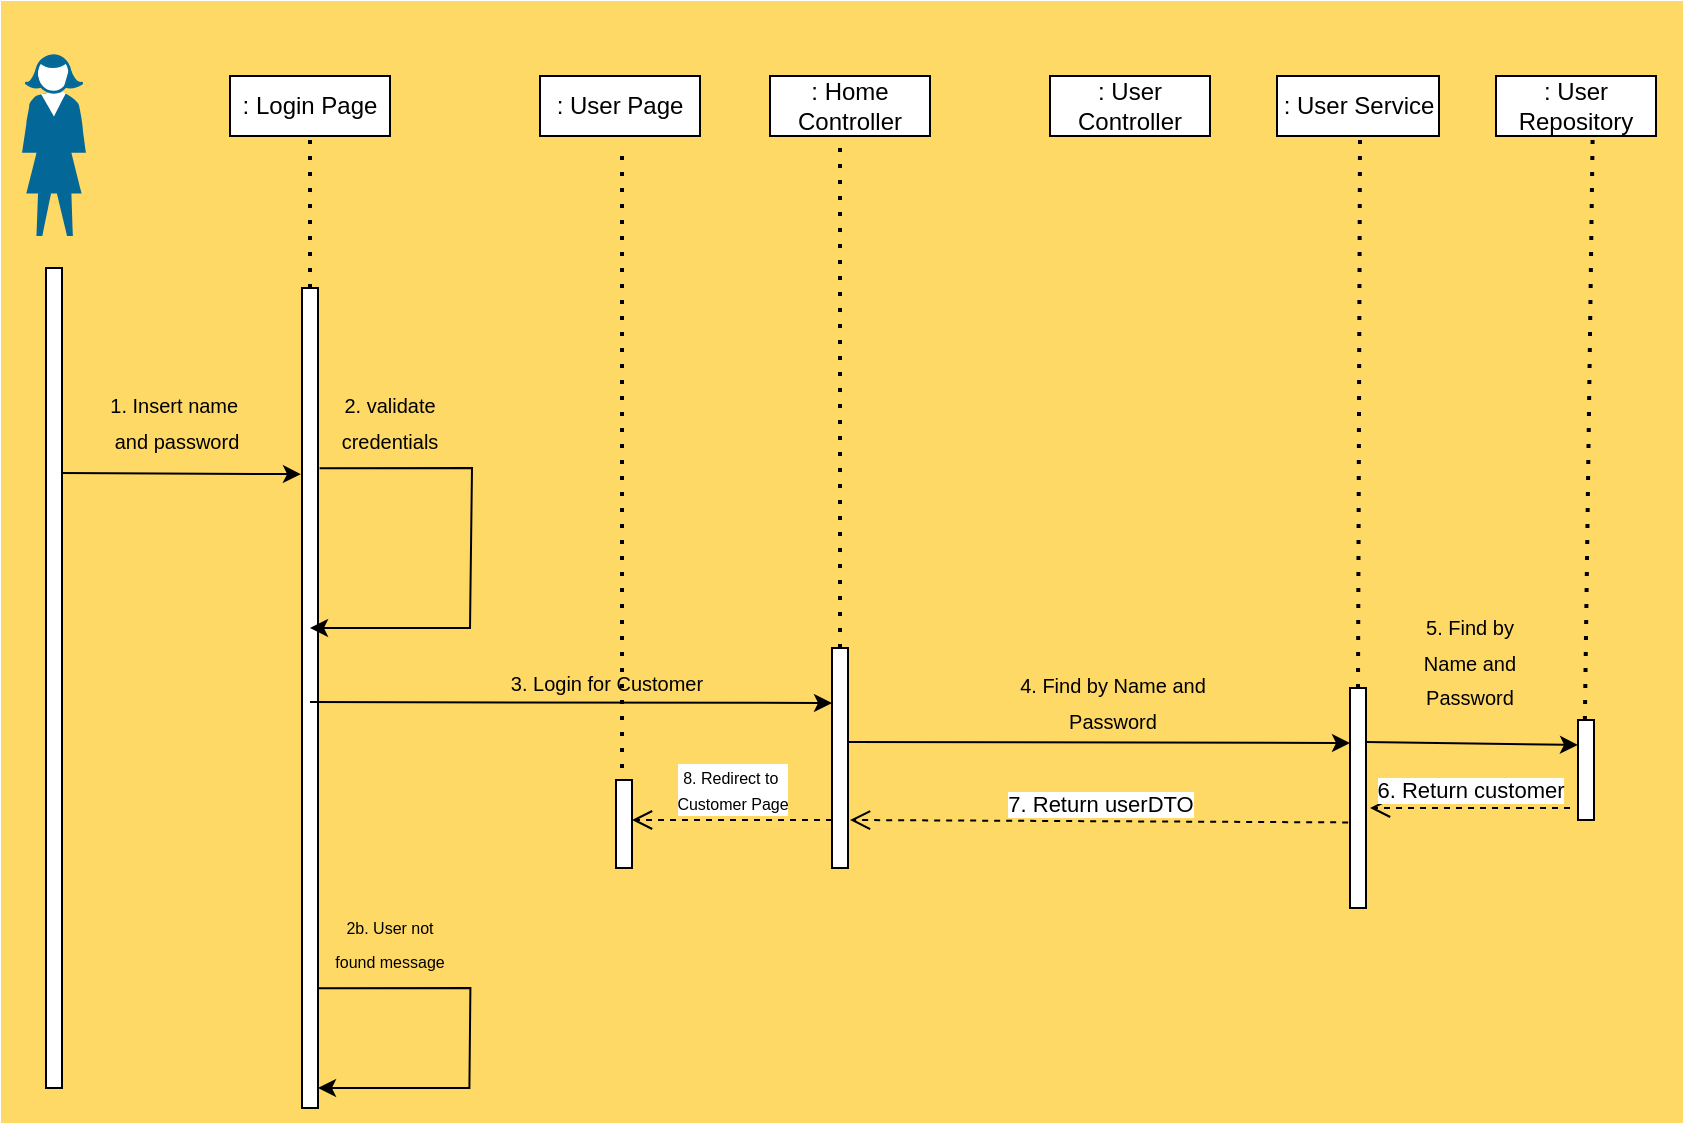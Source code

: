 <mxfile version="24.2.3" type="device">
  <diagram name="Page-1" id="KQqk75W7pA-LIl2yvc1D">
    <mxGraphModel dx="845" dy="875" grid="1" gridSize="10" guides="1" tooltips="1" connect="1" arrows="1" fold="1" page="1" pageScale="1" pageWidth="850" pageHeight="1100" math="0" shadow="0">
      <root>
        <mxCell id="0" />
        <mxCell id="1" parent="0" />
        <mxCell id="6t6smistTpRVmtN8XnId-60" value="" style="rounded=0;whiteSpace=wrap;html=1;fillColor=#FFD966;strokeColor=#FFD966;" vertex="1" parent="1">
          <mxGeometry y="120" width="840" height="560" as="geometry" />
        </mxCell>
        <mxCell id="6t6smistTpRVmtN8XnId-61" value="" style="shape=mxgraph.cisco.people.standing_woman;html=1;pointerEvents=1;dashed=0;fillColor=#036897;strokeColor=#ffffff;strokeWidth=2;verticalLabelPosition=bottom;verticalAlign=top;align=center;outlineConnect=0;" vertex="1" parent="1">
          <mxGeometry x="10" y="147" width="32" height="90" as="geometry" />
        </mxCell>
        <mxCell id="6t6smistTpRVmtN8XnId-62" value=": Login Page" style="rounded=0;whiteSpace=wrap;html=1;" vertex="1" parent="1">
          <mxGeometry x="114" y="157" width="80" height="30" as="geometry" />
        </mxCell>
        <mxCell id="6t6smistTpRVmtN8XnId-63" value=": User Page" style="rounded=0;whiteSpace=wrap;html=1;" vertex="1" parent="1">
          <mxGeometry x="269" y="157" width="80" height="30" as="geometry" />
        </mxCell>
        <mxCell id="6t6smistTpRVmtN8XnId-64" value=": Home Controller" style="rounded=0;whiteSpace=wrap;html=1;" vertex="1" parent="1">
          <mxGeometry x="384" y="157" width="80" height="30" as="geometry" />
        </mxCell>
        <mxCell id="6t6smistTpRVmtN8XnId-65" value=": User Service" style="rounded=0;whiteSpace=wrap;html=1;" vertex="1" parent="1">
          <mxGeometry x="637.5" y="157" width="81" height="30" as="geometry" />
        </mxCell>
        <mxCell id="6t6smistTpRVmtN8XnId-66" value=": User Repository" style="rounded=0;whiteSpace=wrap;html=1;" vertex="1" parent="1">
          <mxGeometry x="747" y="157" width="80" height="30" as="geometry" />
        </mxCell>
        <mxCell id="6t6smistTpRVmtN8XnId-67" value="" style="rounded=0;whiteSpace=wrap;html=1;" vertex="1" parent="1">
          <mxGeometry x="22" y="253" width="8" height="410" as="geometry" />
        </mxCell>
        <mxCell id="6t6smistTpRVmtN8XnId-68" value="" style="rounded=0;whiteSpace=wrap;html=1;" vertex="1" parent="1">
          <mxGeometry x="150" y="263" width="8" height="410" as="geometry" />
        </mxCell>
        <mxCell id="6t6smistTpRVmtN8XnId-69" value="" style="endArrow=none;dashed=1;html=1;dashPattern=1 3;strokeWidth=2;rounded=0;entryX=0.5;entryY=1;entryDx=0;entryDy=0;exitX=0.5;exitY=0;exitDx=0;exitDy=0;" edge="1" parent="1" source="6t6smistTpRVmtN8XnId-68" target="6t6smistTpRVmtN8XnId-62">
          <mxGeometry width="50" height="50" relative="1" as="geometry">
            <mxPoint x="144" y="313" as="sourcePoint" />
            <mxPoint x="194" y="263" as="targetPoint" />
          </mxGeometry>
        </mxCell>
        <mxCell id="6t6smistTpRVmtN8XnId-70" value="" style="endArrow=classic;html=1;rounded=0;exitX=1;exitY=0.25;exitDx=0;exitDy=0;entryX=-0.065;entryY=0.227;entryDx=0;entryDy=0;entryPerimeter=0;" edge="1" parent="1" source="6t6smistTpRVmtN8XnId-67" target="6t6smistTpRVmtN8XnId-68">
          <mxGeometry width="50" height="50" relative="1" as="geometry">
            <mxPoint x="174" y="353" as="sourcePoint" />
            <mxPoint x="224" y="303" as="targetPoint" />
          </mxGeometry>
        </mxCell>
        <mxCell id="6t6smistTpRVmtN8XnId-71" value="&lt;sub&gt;1. Insert name&amp;nbsp;&lt;/sub&gt;&lt;div&gt;&lt;sub&gt;and password&lt;/sub&gt;&lt;/div&gt;" style="text;html=1;align=center;verticalAlign=middle;resizable=0;points=[];autosize=1;strokeColor=none;fillColor=none;" vertex="1" parent="1">
          <mxGeometry x="42" y="303" width="90" height="50" as="geometry" />
        </mxCell>
        <mxCell id="6t6smistTpRVmtN8XnId-72" value="" style="endArrow=classic;html=1;rounded=0;exitX=0.975;exitY=0.132;exitDx=0;exitDy=0;exitPerimeter=0;" edge="1" parent="1">
          <mxGeometry width="50" height="50" relative="1" as="geometry">
            <mxPoint x="158.8" y="353.12" as="sourcePoint" />
            <mxPoint x="154" y="433" as="targetPoint" />
            <Array as="points">
              <mxPoint x="235" y="353" />
              <mxPoint x="234" y="433" />
            </Array>
          </mxGeometry>
        </mxCell>
        <mxCell id="6t6smistTpRVmtN8XnId-73" value="&lt;sub&gt;2. validate credentials&lt;/sub&gt;" style="text;html=1;align=center;verticalAlign=middle;whiteSpace=wrap;rounded=0;" vertex="1" parent="1">
          <mxGeometry x="164" y="313" width="60" height="30" as="geometry" />
        </mxCell>
        <mxCell id="6t6smistTpRVmtN8XnId-74" value=": User Controller" style="rounded=0;whiteSpace=wrap;html=1;" vertex="1" parent="1">
          <mxGeometry x="524" y="157" width="80" height="30" as="geometry" />
        </mxCell>
        <mxCell id="6t6smistTpRVmtN8XnId-75" value="" style="rounded=0;whiteSpace=wrap;html=1;" vertex="1" parent="1">
          <mxGeometry x="415" y="443" width="8" height="110" as="geometry" />
        </mxCell>
        <mxCell id="6t6smistTpRVmtN8XnId-76" value="" style="endArrow=classic;html=1;rounded=0;entryX=0;entryY=0.25;entryDx=0;entryDy=0;" edge="1" parent="1" target="6t6smistTpRVmtN8XnId-75">
          <mxGeometry width="50" height="50" relative="1" as="geometry">
            <mxPoint x="154" y="470" as="sourcePoint" />
            <mxPoint x="414" y="483" as="targetPoint" />
          </mxGeometry>
        </mxCell>
        <mxCell id="6t6smistTpRVmtN8XnId-77" value="&lt;sub&gt;3. Login for Customer&lt;/sub&gt;" style="text;html=1;align=center;verticalAlign=middle;whiteSpace=wrap;rounded=0;" vertex="1" parent="1">
          <mxGeometry x="240.94" y="443" width="123.06" height="30" as="geometry" />
        </mxCell>
        <mxCell id="6t6smistTpRVmtN8XnId-78" value="" style="rounded=0;whiteSpace=wrap;html=1;" vertex="1" parent="1">
          <mxGeometry x="674" y="463" width="8" height="110" as="geometry" />
        </mxCell>
        <mxCell id="6t6smistTpRVmtN8XnId-79" value="" style="endArrow=classic;html=1;rounded=0;entryX=0;entryY=0.25;entryDx=0;entryDy=0;" edge="1" parent="1" target="6t6smistTpRVmtN8XnId-78">
          <mxGeometry width="50" height="50" relative="1" as="geometry">
            <mxPoint x="423" y="490" as="sourcePoint" />
            <mxPoint x="683" y="503" as="targetPoint" />
          </mxGeometry>
        </mxCell>
        <mxCell id="6t6smistTpRVmtN8XnId-80" value="&lt;sub&gt;4. Find by Name and Password&lt;/sub&gt;" style="text;html=1;align=center;verticalAlign=middle;whiteSpace=wrap;rounded=0;" vertex="1" parent="1">
          <mxGeometry x="494" y="453" width="123.06" height="30" as="geometry" />
        </mxCell>
        <mxCell id="6t6smistTpRVmtN8XnId-81" value="" style="rounded=0;whiteSpace=wrap;html=1;" vertex="1" parent="1">
          <mxGeometry x="788" y="479" width="8" height="50" as="geometry" />
        </mxCell>
        <mxCell id="6t6smistTpRVmtN8XnId-82" value="" style="endArrow=classic;html=1;rounded=0;entryX=0;entryY=0.25;entryDx=0;entryDy=0;" edge="1" parent="1" target="6t6smistTpRVmtN8XnId-81">
          <mxGeometry width="50" height="50" relative="1" as="geometry">
            <mxPoint x="682" y="490" as="sourcePoint" />
            <mxPoint x="942" y="503" as="targetPoint" />
          </mxGeometry>
        </mxCell>
        <mxCell id="6t6smistTpRVmtN8XnId-83" value="&lt;sub&gt;5. Find by Name and Password&lt;/sub&gt;" style="text;html=1;align=center;verticalAlign=middle;whiteSpace=wrap;rounded=0;" vertex="1" parent="1">
          <mxGeometry x="704" y="443" width="60" height="10" as="geometry" />
        </mxCell>
        <mxCell id="6t6smistTpRVmtN8XnId-84" value="6. Return customer" style="html=1;verticalAlign=bottom;endArrow=open;dashed=1;endSize=8;curved=0;rounded=0;" edge="1" parent="1">
          <mxGeometry relative="1" as="geometry">
            <mxPoint x="784" y="523" as="sourcePoint" />
            <mxPoint x="684" y="523" as="targetPoint" />
            <mxPoint as="offset" />
          </mxGeometry>
        </mxCell>
        <mxCell id="6t6smistTpRVmtN8XnId-85" value="7. Return userDTO" style="html=1;verticalAlign=bottom;endArrow=open;dashed=1;endSize=8;curved=0;rounded=0;exitX=-0.115;exitY=0.611;exitDx=0;exitDy=0;exitPerimeter=0;" edge="1" parent="1" source="6t6smistTpRVmtN8XnId-78">
          <mxGeometry relative="1" as="geometry">
            <mxPoint x="524" y="529" as="sourcePoint" />
            <mxPoint x="424" y="529" as="targetPoint" />
            <mxPoint as="offset" />
          </mxGeometry>
        </mxCell>
        <mxCell id="6t6smistTpRVmtN8XnId-86" value="&lt;font style=&quot;font-size: 8px;&quot;&gt;8. Redirect to&amp;nbsp;&lt;/font&gt;&lt;div&gt;&lt;font style=&quot;font-size: 8px;&quot;&gt;Customer Page&lt;/font&gt;&lt;/div&gt;" style="html=1;verticalAlign=bottom;endArrow=open;dashed=1;endSize=8;curved=0;rounded=0;" edge="1" parent="1">
          <mxGeometry relative="1" as="geometry">
            <mxPoint x="415" y="529" as="sourcePoint" />
            <mxPoint x="315" y="529" as="targetPoint" />
            <mxPoint as="offset" />
          </mxGeometry>
        </mxCell>
        <mxCell id="6t6smistTpRVmtN8XnId-87" value="" style="rounded=0;whiteSpace=wrap;html=1;" vertex="1" parent="1">
          <mxGeometry x="307" y="509" width="8" height="44" as="geometry" />
        </mxCell>
        <mxCell id="6t6smistTpRVmtN8XnId-88" value="" style="endArrow=classic;html=1;rounded=0;exitX=0.975;exitY=0.132;exitDx=0;exitDy=0;exitPerimeter=0;entryX=1.037;entryY=0.878;entryDx=0;entryDy=0;entryPerimeter=0;" edge="1" parent="1">
          <mxGeometry width="50" height="50" relative="1" as="geometry">
            <mxPoint x="158.0" y="613.12" as="sourcePoint" />
            <mxPoint x="157.996" y="662.98" as="targetPoint" />
            <Array as="points">
              <mxPoint x="234.2" y="613" />
              <mxPoint x="233.7" y="663" />
            </Array>
          </mxGeometry>
        </mxCell>
        <mxCell id="6t6smistTpRVmtN8XnId-89" value="&lt;sub&gt;&lt;font style=&quot;font-size: 8px;&quot;&gt;2b. User not found message&lt;/font&gt;&lt;/sub&gt;" style="text;html=1;align=center;verticalAlign=middle;whiteSpace=wrap;rounded=0;" vertex="1" parent="1">
          <mxGeometry x="163.7" y="573" width="60" height="30" as="geometry" />
        </mxCell>
        <mxCell id="6t6smistTpRVmtN8XnId-90" value="" style="endArrow=none;dashed=1;html=1;dashPattern=1 3;strokeWidth=2;rounded=0;" edge="1" parent="1">
          <mxGeometry width="50" height="50" relative="1" as="geometry">
            <mxPoint x="310" y="503" as="sourcePoint" />
            <mxPoint x="310" y="193" as="targetPoint" />
          </mxGeometry>
        </mxCell>
        <mxCell id="6t6smistTpRVmtN8XnId-91" value="" style="endArrow=none;dashed=1;html=1;dashPattern=1 3;strokeWidth=2;rounded=0;" edge="1" parent="1">
          <mxGeometry width="50" height="50" relative="1" as="geometry">
            <mxPoint x="419" y="443" as="sourcePoint" />
            <mxPoint x="419" y="193" as="targetPoint" />
          </mxGeometry>
        </mxCell>
        <mxCell id="6t6smistTpRVmtN8XnId-92" value="" style="endArrow=none;dashed=1;html=1;dashPattern=1 3;strokeWidth=2;rounded=0;exitX=0.5;exitY=0;exitDx=0;exitDy=0;" edge="1" parent="1" source="6t6smistTpRVmtN8XnId-78">
          <mxGeometry width="50" height="50" relative="1" as="geometry">
            <mxPoint x="679" y="437" as="sourcePoint" />
            <mxPoint x="679" y="187" as="targetPoint" />
          </mxGeometry>
        </mxCell>
        <mxCell id="6t6smistTpRVmtN8XnId-93" value="" style="endArrow=none;dashed=1;html=1;dashPattern=1 3;strokeWidth=2;rounded=0;entryX=0.604;entryY=1.011;entryDx=0;entryDy=0;entryPerimeter=0;" edge="1" parent="1" target="6t6smistTpRVmtN8XnId-66">
          <mxGeometry width="50" height="50" relative="1" as="geometry">
            <mxPoint x="791.44" y="479" as="sourcePoint" />
            <mxPoint x="791.44" y="229" as="targetPoint" />
          </mxGeometry>
        </mxCell>
      </root>
    </mxGraphModel>
  </diagram>
</mxfile>
